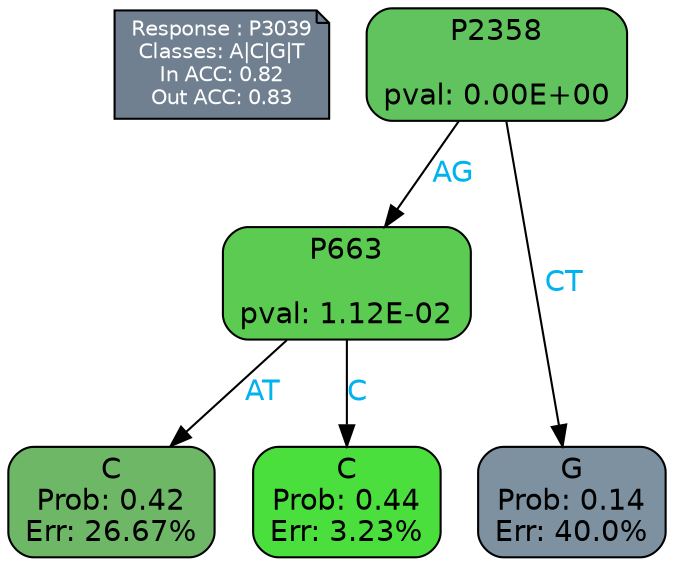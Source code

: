 digraph Tree {
node [shape=box, style="filled, rounded", color="black", fontname=helvetica] ;
graph [ranksep=equally, splines=polylines, bgcolor=transparent, dpi=600] ;
edge [fontname=helvetica] ;
LEGEND [label="Response : P3039
Classes: A|C|G|T
In ACC: 0.82
Out ACC: 0.83
",shape=note,align=left,style=filled,fillcolor="slategray",fontcolor="white",fontsize=10];1 [label="P2358

pval: 0.00E+00", fillcolor="#60c35d"] ;
2 [label="P663

pval: 1.12E-02", fillcolor="#5ccb52"] ;
3 [label="C
Prob: 0.42
Err: 26.67%", fillcolor="#6db766"] ;
4 [label="C
Prob: 0.44
Err: 3.23%", fillcolor="#4bdf3e"] ;
5 [label="G
Prob: 0.14
Err: 40.0%", fillcolor="#7d91a0"] ;
1 -> 2 [label="AG",fontcolor=deepskyblue2] ;
1 -> 5 [label="CT",fontcolor=deepskyblue2] ;
2 -> 3 [label="AT",fontcolor=deepskyblue2] ;
2 -> 4 [label="C",fontcolor=deepskyblue2] ;
{rank = same; 3;4;5;}{rank = same; LEGEND;1;}}
